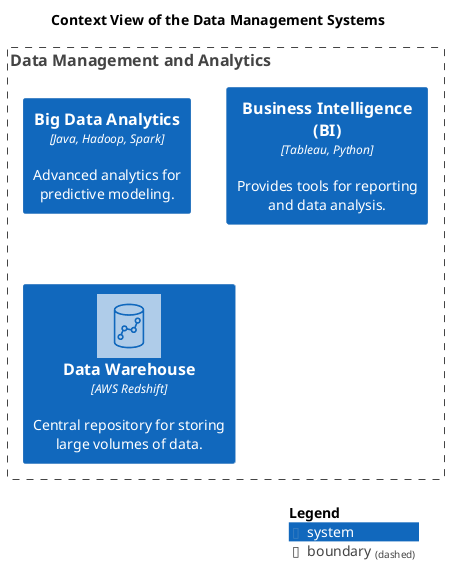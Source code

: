 @startuml context-view
!include <C4/C4_Context.puml>
!include <awslib14/AWSCommon>
!include <awslib14/AWSC4Integration>
!include <azure/AzureCommon>
!include <azure/AzureC4Integration>
!include <tupadr3/common>
!include <awslib14/Analytics/Redshift>


LAYOUT_TOP_DOWN()




title Context View of the Data Management Systems
Boundary(mybank_dataManagement_contextBoundary, "Data Management and Analytics") {
  System(mybank_dataManagement_bigDataAnalyticsSystem, "Big Data Analytics", $descr="Advanced analytics for predictive modeling.", $type="Java, Hadoop, Spark")
  System(mybank_dataManagement_businessIntelligenceSystem, "Business Intelligence (BI)", $descr="Provides tools for reporting and data analysis.", $type="Tableau, Python")
  System(mybank_dataManagement_dataWarehouseSystem, "Data Warehouse", $descr="Central repository for storing large volumes of data.", $type="AWS Redshift", $sprite="Redshift")
}
SHOW_LEGEND()
@enduml
